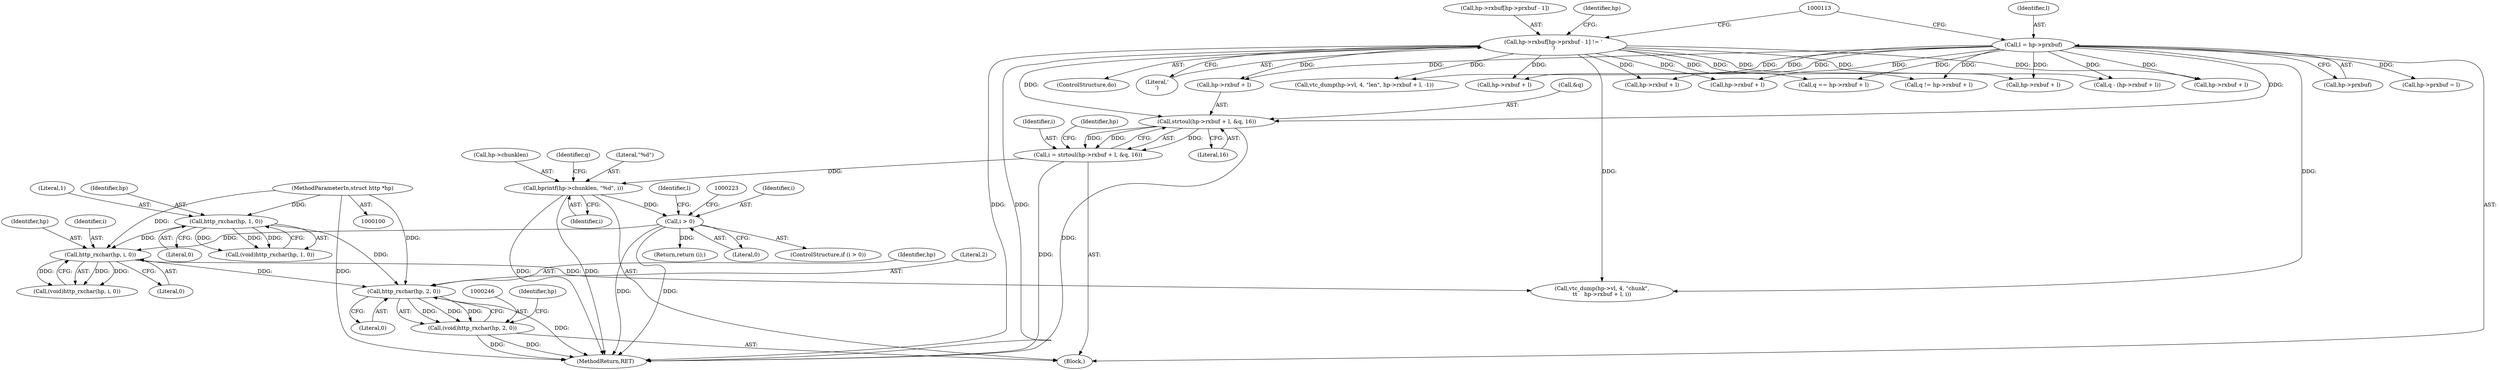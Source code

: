 digraph "0_Varnish-Cache_85e8468bec9416bd7e16b0d80cb820ecd2b330c3_1@pointer" {
"1000247" [label="(Call,http_rxchar(hp, 2, 0))"];
"1000224" [label="(Call,http_rxchar(hp, i, 0))"];
"1000114" [label="(Call,http_rxchar(hp, 1, 0))"];
"1000101" [label="(MethodParameterIn,struct http *hp)"];
"1000218" [label="(Call,i > 0)"];
"1000153" [label="(Call,bprintf(hp->chunklen, \"%d\", i))"];
"1000142" [label="(Call,i = strtoul(hp->rxbuf + l, &q, 16))"];
"1000144" [label="(Call,strtoul(hp->rxbuf + l, &q, 16))"];
"1000118" [label="(Call,hp->rxbuf[hp->prxbuf - 1] != '\n')"];
"1000106" [label="(Call,l = hp->prxbuf)"];
"1000245" [label="(Call,(void)http_rxchar(hp, 2, 0))"];
"1000157" [label="(Literal,\"%d\")"];
"1000226" [label="(Identifier,i)"];
"1000249" [label="(Literal,2)"];
"1000154" [label="(Call,hp->chunklen)"];
"1000101" [label="(MethodParameterIn,struct http *hp)"];
"1000228" [label="(Call,vtc_dump(hp->vl, 4, \"chunk\",\n\t\t    hp->rxbuf + l, i))"];
"1000162" [label="(Identifier,q)"];
"1000117" [label="(Literal,0)"];
"1000142" [label="(Call,i = strtoul(hp->rxbuf + l, &q, 16))"];
"1000119" [label="(Call,hp->rxbuf[hp->prxbuf - 1])"];
"1000315" [label="(MethodReturn,RET)"];
"1000153" [label="(Call,bprintf(hp->chunklen, \"%d\", i))"];
"1000108" [label="(Call,hp->prxbuf)"];
"1000115" [label="(Identifier,hp)"];
"1000163" [label="(Call,hp->rxbuf + l)"];
"1000227" [label="(Literal,0)"];
"1000155" [label="(Identifier,hp)"];
"1000118" [label="(Call,hp->rxbuf[hp->prxbuf - 1] != '\n')"];
"1000161" [label="(Call,q == hp->rxbuf + l)"];
"1000129" [label="(Call,vtc_dump(hp->vl, 4, \"len\", hp->rxbuf + l, -1))"];
"1000135" [label="(Call,hp->rxbuf + l)"];
"1000150" [label="(Call,&q)"];
"1000219" [label="(Identifier,i)"];
"1000111" [label="(ControlStructure,do)"];
"1000106" [label="(Call,l = hp->prxbuf)"];
"1000112" [label="(Call,(void)http_rxchar(hp, 1, 0))"];
"1000222" [label="(Call,(void)http_rxchar(hp, i, 0))"];
"1000131" [label="(Identifier,hp)"];
"1000198" [label="(Call,hp->rxbuf + l)"];
"1000107" [label="(Identifier,l)"];
"1000313" [label="(Return,return (i);)"];
"1000145" [label="(Call,hp->rxbuf + l)"];
"1000220" [label="(Literal,0)"];
"1000128" [label="(Literal,'\n')"];
"1000152" [label="(Literal,16)"];
"1000196" [label="(Call,q != hp->rxbuf + l)"];
"1000225" [label="(Identifier,hp)"];
"1000102" [label="(Block,)"];
"1000241" [label="(Identifier,l)"];
"1000116" [label="(Literal,1)"];
"1000158" [label="(Identifier,i)"];
"1000212" [label="(Call,hp->prxbuf = l)"];
"1000248" [label="(Identifier,hp)"];
"1000247" [label="(Call,http_rxchar(hp, 2, 0))"];
"1000217" [label="(ControlStructure,if (i > 0))"];
"1000234" [label="(Call,hp->rxbuf + l)"];
"1000114" [label="(Call,http_rxchar(hp, 1, 0))"];
"1000224" [label="(Call,http_rxchar(hp, i, 0))"];
"1000256" [label="(Identifier,hp)"];
"1000188" [label="(Call,q - (hp->rxbuf + l))"];
"1000250" [label="(Literal,0)"];
"1000245" [label="(Call,(void)http_rxchar(hp, 2, 0))"];
"1000143" [label="(Identifier,i)"];
"1000218" [label="(Call,i > 0)"];
"1000190" [label="(Call,hp->rxbuf + l)"];
"1000144" [label="(Call,strtoul(hp->rxbuf + l, &q, 16))"];
"1000247" -> "1000245"  [label="AST: "];
"1000247" -> "1000250"  [label="CFG: "];
"1000248" -> "1000247"  [label="AST: "];
"1000249" -> "1000247"  [label="AST: "];
"1000250" -> "1000247"  [label="AST: "];
"1000245" -> "1000247"  [label="CFG: "];
"1000247" -> "1000315"  [label="DDG: "];
"1000247" -> "1000245"  [label="DDG: "];
"1000247" -> "1000245"  [label="DDG: "];
"1000247" -> "1000245"  [label="DDG: "];
"1000224" -> "1000247"  [label="DDG: "];
"1000114" -> "1000247"  [label="DDG: "];
"1000101" -> "1000247"  [label="DDG: "];
"1000224" -> "1000222"  [label="AST: "];
"1000224" -> "1000227"  [label="CFG: "];
"1000225" -> "1000224"  [label="AST: "];
"1000226" -> "1000224"  [label="AST: "];
"1000227" -> "1000224"  [label="AST: "];
"1000222" -> "1000224"  [label="CFG: "];
"1000224" -> "1000222"  [label="DDG: "];
"1000224" -> "1000222"  [label="DDG: "];
"1000224" -> "1000222"  [label="DDG: "];
"1000114" -> "1000224"  [label="DDG: "];
"1000101" -> "1000224"  [label="DDG: "];
"1000218" -> "1000224"  [label="DDG: "];
"1000224" -> "1000228"  [label="DDG: "];
"1000114" -> "1000112"  [label="AST: "];
"1000114" -> "1000117"  [label="CFG: "];
"1000115" -> "1000114"  [label="AST: "];
"1000116" -> "1000114"  [label="AST: "];
"1000117" -> "1000114"  [label="AST: "];
"1000112" -> "1000114"  [label="CFG: "];
"1000114" -> "1000112"  [label="DDG: "];
"1000114" -> "1000112"  [label="DDG: "];
"1000114" -> "1000112"  [label="DDG: "];
"1000101" -> "1000114"  [label="DDG: "];
"1000101" -> "1000100"  [label="AST: "];
"1000101" -> "1000315"  [label="DDG: "];
"1000218" -> "1000217"  [label="AST: "];
"1000218" -> "1000220"  [label="CFG: "];
"1000219" -> "1000218"  [label="AST: "];
"1000220" -> "1000218"  [label="AST: "];
"1000223" -> "1000218"  [label="CFG: "];
"1000241" -> "1000218"  [label="CFG: "];
"1000218" -> "1000315"  [label="DDG: "];
"1000218" -> "1000315"  [label="DDG: "];
"1000153" -> "1000218"  [label="DDG: "];
"1000218" -> "1000313"  [label="DDG: "];
"1000153" -> "1000102"  [label="AST: "];
"1000153" -> "1000158"  [label="CFG: "];
"1000154" -> "1000153"  [label="AST: "];
"1000157" -> "1000153"  [label="AST: "];
"1000158" -> "1000153"  [label="AST: "];
"1000162" -> "1000153"  [label="CFG: "];
"1000153" -> "1000315"  [label="DDG: "];
"1000153" -> "1000315"  [label="DDG: "];
"1000142" -> "1000153"  [label="DDG: "];
"1000142" -> "1000102"  [label="AST: "];
"1000142" -> "1000144"  [label="CFG: "];
"1000143" -> "1000142"  [label="AST: "];
"1000144" -> "1000142"  [label="AST: "];
"1000155" -> "1000142"  [label="CFG: "];
"1000142" -> "1000315"  [label="DDG: "];
"1000144" -> "1000142"  [label="DDG: "];
"1000144" -> "1000142"  [label="DDG: "];
"1000144" -> "1000142"  [label="DDG: "];
"1000144" -> "1000152"  [label="CFG: "];
"1000145" -> "1000144"  [label="AST: "];
"1000150" -> "1000144"  [label="AST: "];
"1000152" -> "1000144"  [label="AST: "];
"1000144" -> "1000315"  [label="DDG: "];
"1000118" -> "1000144"  [label="DDG: "];
"1000106" -> "1000144"  [label="DDG: "];
"1000118" -> "1000111"  [label="AST: "];
"1000118" -> "1000128"  [label="CFG: "];
"1000119" -> "1000118"  [label="AST: "];
"1000128" -> "1000118"  [label="AST: "];
"1000113" -> "1000118"  [label="CFG: "];
"1000131" -> "1000118"  [label="CFG: "];
"1000118" -> "1000315"  [label="DDG: "];
"1000118" -> "1000315"  [label="DDG: "];
"1000118" -> "1000129"  [label="DDG: "];
"1000118" -> "1000135"  [label="DDG: "];
"1000118" -> "1000145"  [label="DDG: "];
"1000118" -> "1000161"  [label="DDG: "];
"1000118" -> "1000163"  [label="DDG: "];
"1000118" -> "1000188"  [label="DDG: "];
"1000118" -> "1000190"  [label="DDG: "];
"1000118" -> "1000196"  [label="DDG: "];
"1000118" -> "1000198"  [label="DDG: "];
"1000118" -> "1000228"  [label="DDG: "];
"1000118" -> "1000234"  [label="DDG: "];
"1000106" -> "1000102"  [label="AST: "];
"1000106" -> "1000108"  [label="CFG: "];
"1000107" -> "1000106"  [label="AST: "];
"1000108" -> "1000106"  [label="AST: "];
"1000113" -> "1000106"  [label="CFG: "];
"1000106" -> "1000129"  [label="DDG: "];
"1000106" -> "1000135"  [label="DDG: "];
"1000106" -> "1000145"  [label="DDG: "];
"1000106" -> "1000161"  [label="DDG: "];
"1000106" -> "1000163"  [label="DDG: "];
"1000106" -> "1000188"  [label="DDG: "];
"1000106" -> "1000190"  [label="DDG: "];
"1000106" -> "1000196"  [label="DDG: "];
"1000106" -> "1000198"  [label="DDG: "];
"1000106" -> "1000212"  [label="DDG: "];
"1000106" -> "1000228"  [label="DDG: "];
"1000106" -> "1000234"  [label="DDG: "];
"1000245" -> "1000102"  [label="AST: "];
"1000246" -> "1000245"  [label="AST: "];
"1000256" -> "1000245"  [label="CFG: "];
"1000245" -> "1000315"  [label="DDG: "];
"1000245" -> "1000315"  [label="DDG: "];
}

